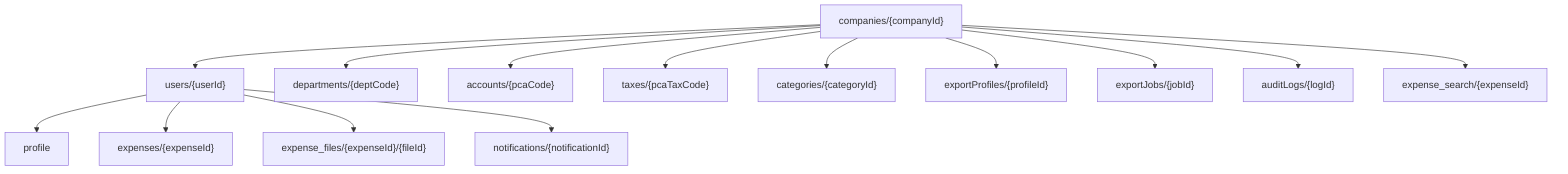flowchart TD
  A["companies/{companyId}"] --> A1["users/{userId}"]
  A1 --> A1a["profile"]
  A1 --> A1b["expenses/{expenseId}"]
  A1 --> A1c["expense_files/{expenseId}/{fileId}"]
  A1 --> A1d["notifications/{notificationId}"]

  A --> B1["departments/{deptCode}"]
  A --> B2["accounts/{pcaCode}"]
  A --> B3["taxes/{pcaTaxCode}"]
  A --> B4["categories/{categoryId}"]
  A --> B5["exportProfiles/{profileId}"]
  A --> B6["exportJobs/{jobId}"]
  A --> B7["auditLogs/{logId}"]

  A --> C1["expense_search/{expenseId}"]